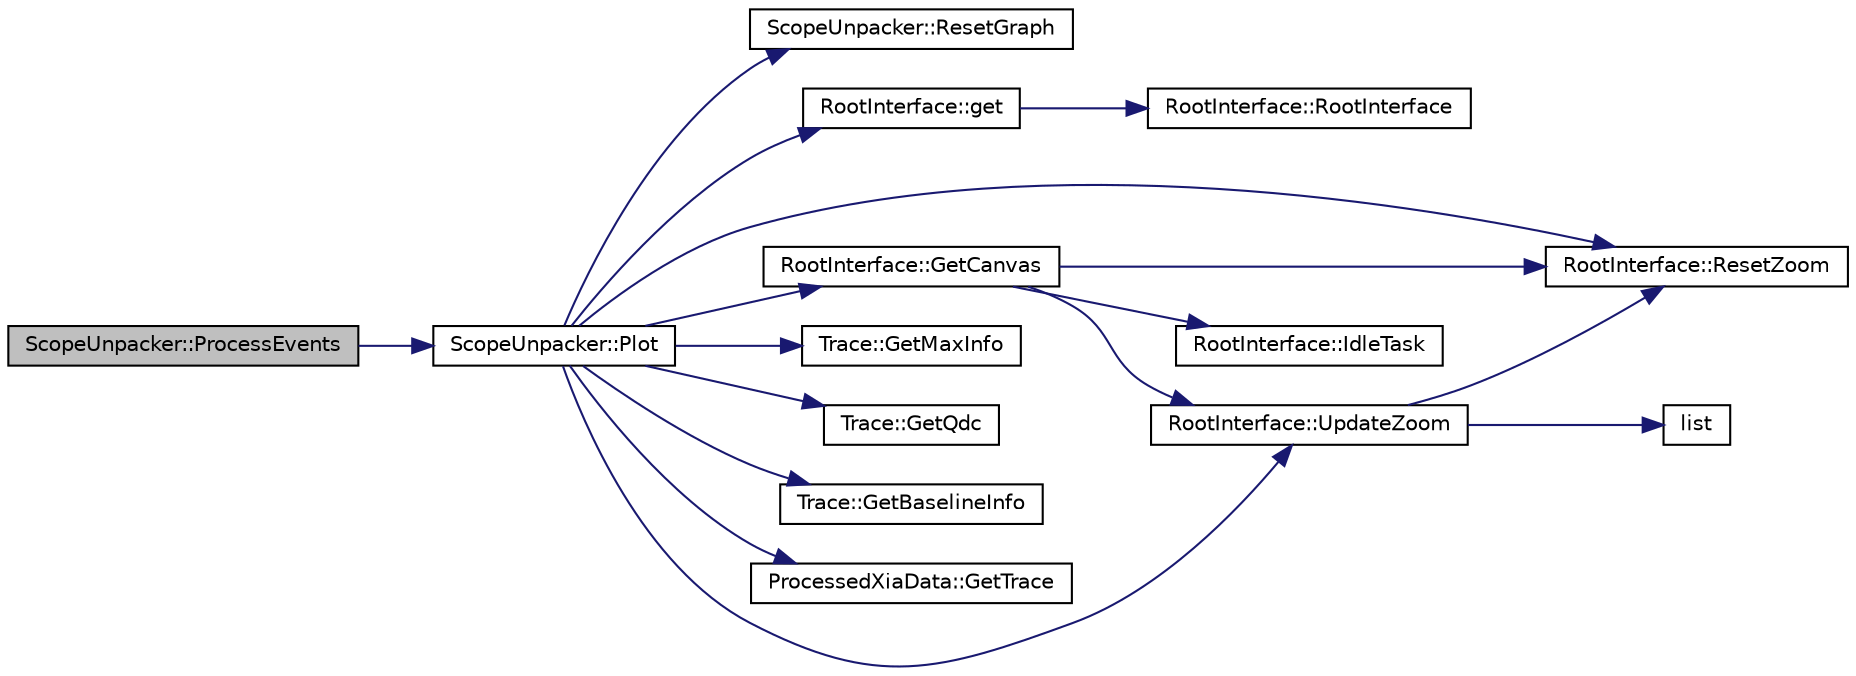 digraph "ScopeUnpacker::ProcessEvents"
{
  edge [fontname="Helvetica",fontsize="10",labelfontname="Helvetica",labelfontsize="10"];
  node [fontname="Helvetica",fontsize="10",shape=record];
  rankdir="LR";
  Node1 [label="ScopeUnpacker::ProcessEvents",height=0.2,width=0.4,color="black", fillcolor="grey75", style="filled", fontcolor="black"];
  Node1 -> Node2 [color="midnightblue",fontsize="10",style="solid",fontname="Helvetica"];
  Node2 [label="ScopeUnpacker::Plot",height=0.2,width=0.4,color="black", fillcolor="white", style="filled",URL="$d0/d1e/class_scope_unpacker.html#aa68f23ae94ba7bfe4aded8f36ef379b8",tooltip="Plot the current event. "];
  Node2 -> Node3 [color="midnightblue",fontsize="10",style="solid",fontname="Helvetica"];
  Node3 [label="ScopeUnpacker::ResetGraph",height=0.2,width=0.4,color="black", fillcolor="white", style="filled",URL="$d0/d1e/class_scope_unpacker.html#ab447049fc35d5d77992e5208335c1815"];
  Node2 -> Node4 [color="midnightblue",fontsize="10",style="solid",fontname="Helvetica"];
  Node4 [label="RootInterface::get",height=0.2,width=0.4,color="black", fillcolor="white", style="filled",URL="$d8/da5/class_root_interface.html#ad369e92a08888d5f34b27a029bd9cdd4"];
  Node4 -> Node5 [color="midnightblue",fontsize="10",style="solid",fontname="Helvetica"];
  Node5 [label="RootInterface::RootInterface",height=0.2,width=0.4,color="black", fillcolor="white", style="filled",URL="$d8/da5/class_root_interface.html#a0a3fafffd865dcd011ee5dcc95600c26"];
  Node2 -> Node6 [color="midnightblue",fontsize="10",style="solid",fontname="Helvetica"];
  Node6 [label="RootInterface::ResetZoom",height=0.2,width=0.4,color="black", fillcolor="white", style="filled",URL="$d8/da5/class_root_interface.html#a7d7a082954d93789c99e93bb29dc6dcb"];
  Node2 -> Node7 [color="midnightblue",fontsize="10",style="solid",fontname="Helvetica"];
  Node7 [label="RootInterface::UpdateZoom",height=0.2,width=0.4,color="black", fillcolor="white", style="filled",URL="$d8/da5/class_root_interface.html#abfbf3ab2a2b3dec89614030175198c36"];
  Node7 -> Node6 [color="midnightblue",fontsize="10",style="solid",fontname="Helvetica"];
  Node7 -> Node8 [color="midnightblue",fontsize="10",style="solid",fontname="Helvetica"];
  Node8 [label="list",height=0.2,width=0.4,color="black", fillcolor="white", style="filled",URL="$dc/d06/_analysis_2_resources_2source_2_c_make_lists_8txt.html#a92407aa83aceb7e781743373bcb8035a"];
  Node2 -> Node9 [color="midnightblue",fontsize="10",style="solid",fontname="Helvetica"];
  Node9 [label="Trace::GetMaxInfo",height=0.2,width=0.4,color="black", fillcolor="white", style="filled",URL="$dd/db7/class_trace.html#adabf44308f34afb878504b0ed7ee0d0a"];
  Node2 -> Node10 [color="midnightblue",fontsize="10",style="solid",fontname="Helvetica"];
  Node10 [label="Trace::GetQdc",height=0.2,width=0.4,color="black", fillcolor="white", style="filled",URL="$dd/db7/class_trace.html#a825c518af0ec6dcba45253c05b562a62"];
  Node2 -> Node11 [color="midnightblue",fontsize="10",style="solid",fontname="Helvetica"];
  Node11 [label="Trace::GetBaselineInfo",height=0.2,width=0.4,color="black", fillcolor="white", style="filled",URL="$dd/db7/class_trace.html#aeee6c9b5e253a8df3dd8fa81fccc104f"];
  Node2 -> Node12 [color="midnightblue",fontsize="10",style="solid",fontname="Helvetica"];
  Node12 [label="ProcessedXiaData::GetTrace",height=0.2,width=0.4,color="black", fillcolor="white", style="filled",URL="$df/d3c/class_processed_xia_data.html#a2d98ff813786abdb09ebc6bd22dbf48d"];
  Node2 -> Node13 [color="midnightblue",fontsize="10",style="solid",fontname="Helvetica"];
  Node13 [label="RootInterface::GetCanvas",height=0.2,width=0.4,color="black", fillcolor="white", style="filled",URL="$d8/da5/class_root_interface.html#ab29db8e2b6a0fdae2e6fb5ce3ca74555"];
  Node13 -> Node14 [color="midnightblue",fontsize="10",style="solid",fontname="Helvetica"];
  Node14 [label="RootInterface::IdleTask",height=0.2,width=0.4,color="black", fillcolor="white", style="filled",URL="$d8/da5/class_root_interface.html#a44bce7d73b4f1505e0750da0681ef67c"];
  Node13 -> Node7 [color="midnightblue",fontsize="10",style="solid",fontname="Helvetica"];
  Node13 -> Node6 [color="midnightblue",fontsize="10",style="solid",fontname="Helvetica"];
}
